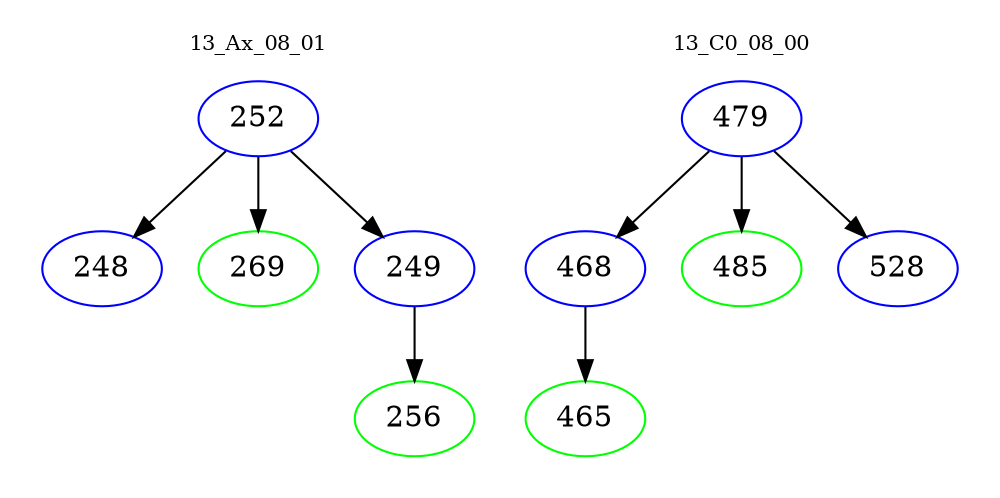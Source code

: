 digraph{
subgraph cluster_0 {
color = white
label = "13_Ax_08_01";
fontsize=10;
T0_252 [label="252", color="blue"]
T0_252 -> T0_248 [color="black"]
T0_248 [label="248", color="blue"]
T0_252 -> T0_269 [color="black"]
T0_269 [label="269", color="green"]
T0_252 -> T0_249 [color="black"]
T0_249 [label="249", color="blue"]
T0_249 -> T0_256 [color="black"]
T0_256 [label="256", color="green"]
}
subgraph cluster_1 {
color = white
label = "13_C0_08_00";
fontsize=10;
T1_479 [label="479", color="blue"]
T1_479 -> T1_468 [color="black"]
T1_468 [label="468", color="blue"]
T1_468 -> T1_465 [color="black"]
T1_465 [label="465", color="green"]
T1_479 -> T1_485 [color="black"]
T1_485 [label="485", color="green"]
T1_479 -> T1_528 [color="black"]
T1_528 [label="528", color="blue"]
}
}

